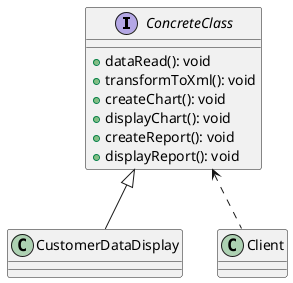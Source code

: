 @startuml
'https://plantuml.com/class-diagram

interface ConcreteClass {
    +dataRead(): void
    +transformToXml(): void
    +createChart(): void
    +displayChart(): void
    +createReport(): void
    +displayReport(): void
}

class CustomerDataDisplay

class Client

ConcreteClass <|-- CustomerDataDisplay
ConcreteClass <.. Client


@enduml
